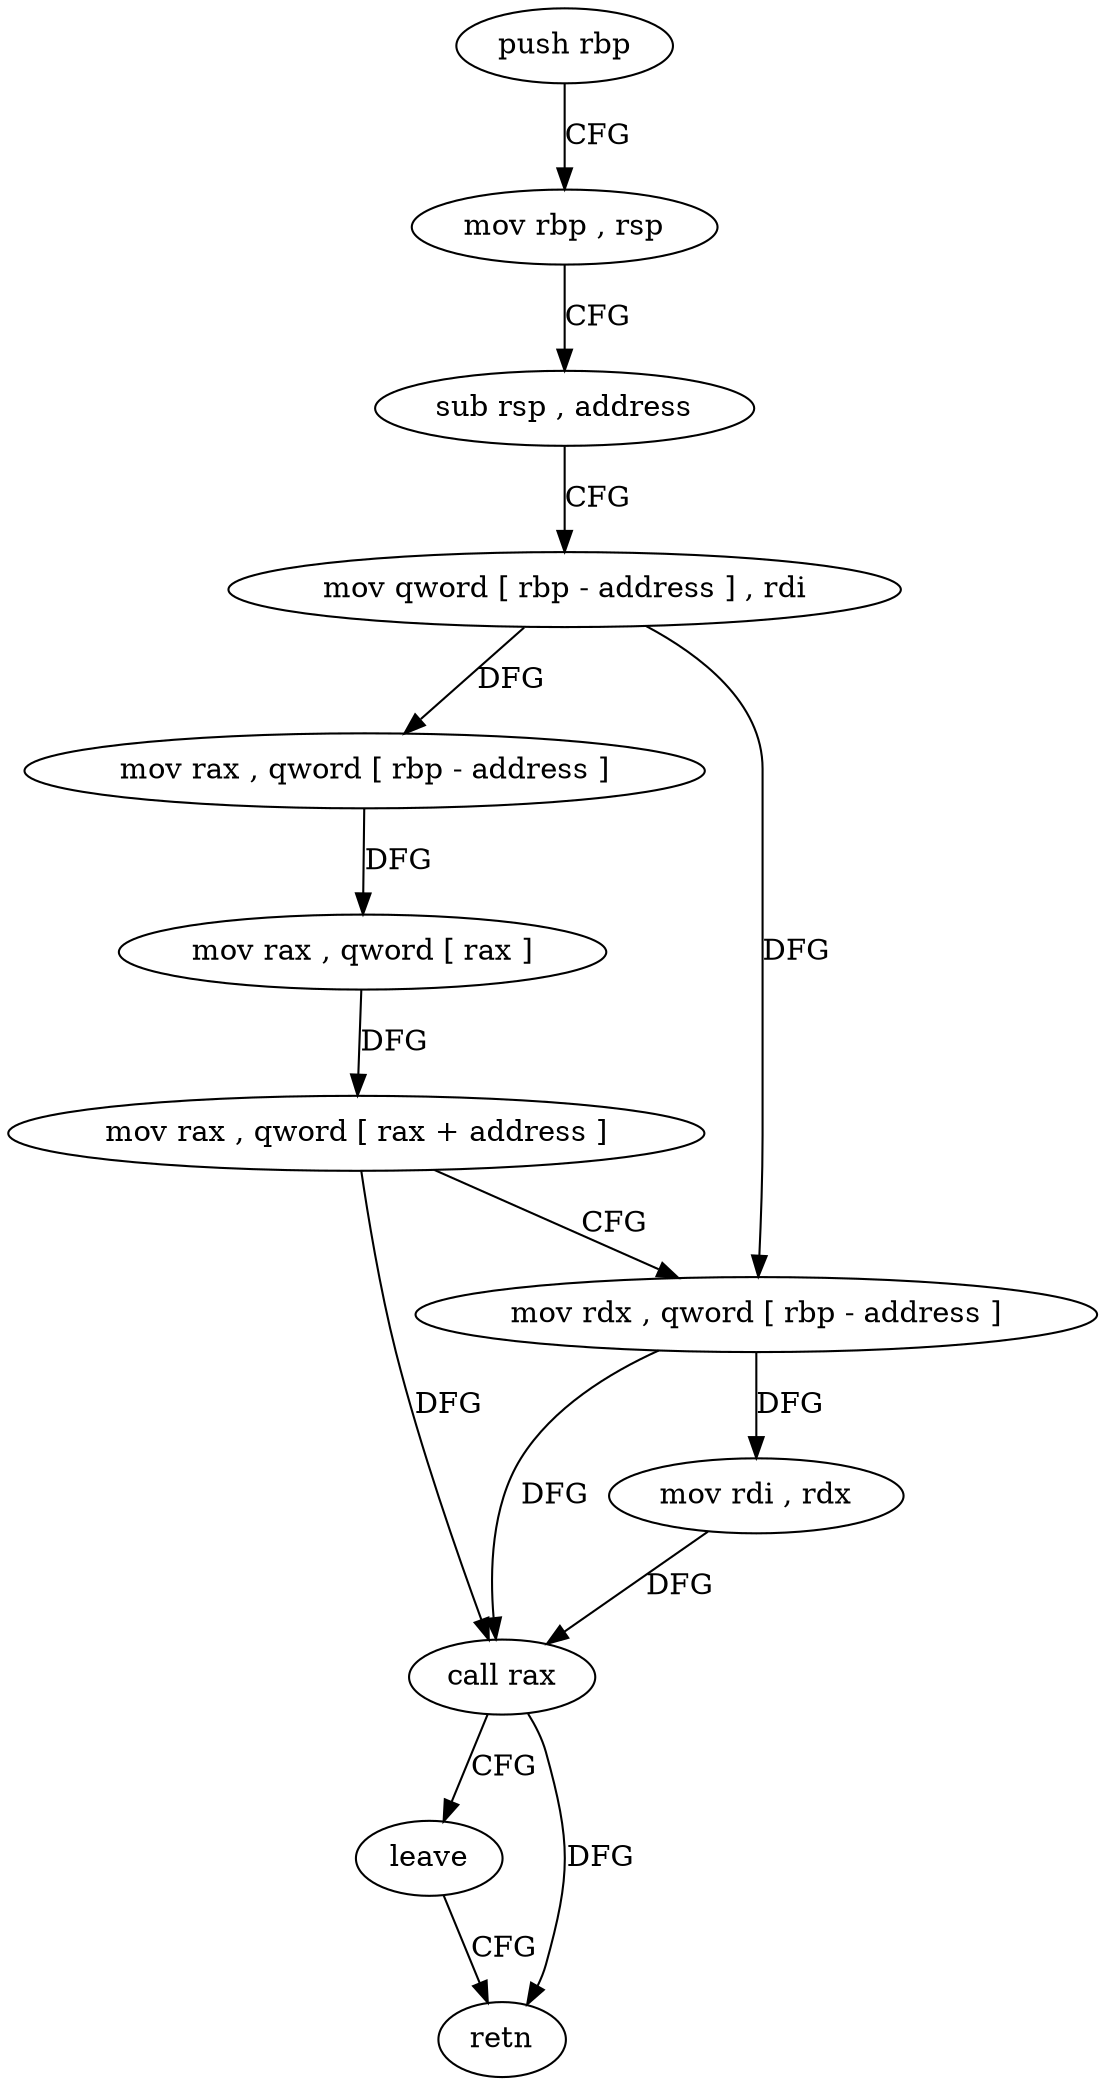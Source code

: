 digraph "func" {
"229775" [label = "push rbp" ]
"229776" [label = "mov rbp , rsp" ]
"229779" [label = "sub rsp , address" ]
"229783" [label = "mov qword [ rbp - address ] , rdi" ]
"229787" [label = "mov rax , qword [ rbp - address ]" ]
"229791" [label = "mov rax , qword [ rax ]" ]
"229794" [label = "mov rax , qword [ rax + address ]" ]
"229798" [label = "mov rdx , qword [ rbp - address ]" ]
"229802" [label = "mov rdi , rdx" ]
"229805" [label = "call rax" ]
"229807" [label = "leave" ]
"229808" [label = "retn" ]
"229775" -> "229776" [ label = "CFG" ]
"229776" -> "229779" [ label = "CFG" ]
"229779" -> "229783" [ label = "CFG" ]
"229783" -> "229787" [ label = "DFG" ]
"229783" -> "229798" [ label = "DFG" ]
"229787" -> "229791" [ label = "DFG" ]
"229791" -> "229794" [ label = "DFG" ]
"229794" -> "229798" [ label = "CFG" ]
"229794" -> "229805" [ label = "DFG" ]
"229798" -> "229802" [ label = "DFG" ]
"229798" -> "229805" [ label = "DFG" ]
"229802" -> "229805" [ label = "DFG" ]
"229805" -> "229807" [ label = "CFG" ]
"229805" -> "229808" [ label = "DFG" ]
"229807" -> "229808" [ label = "CFG" ]
}
